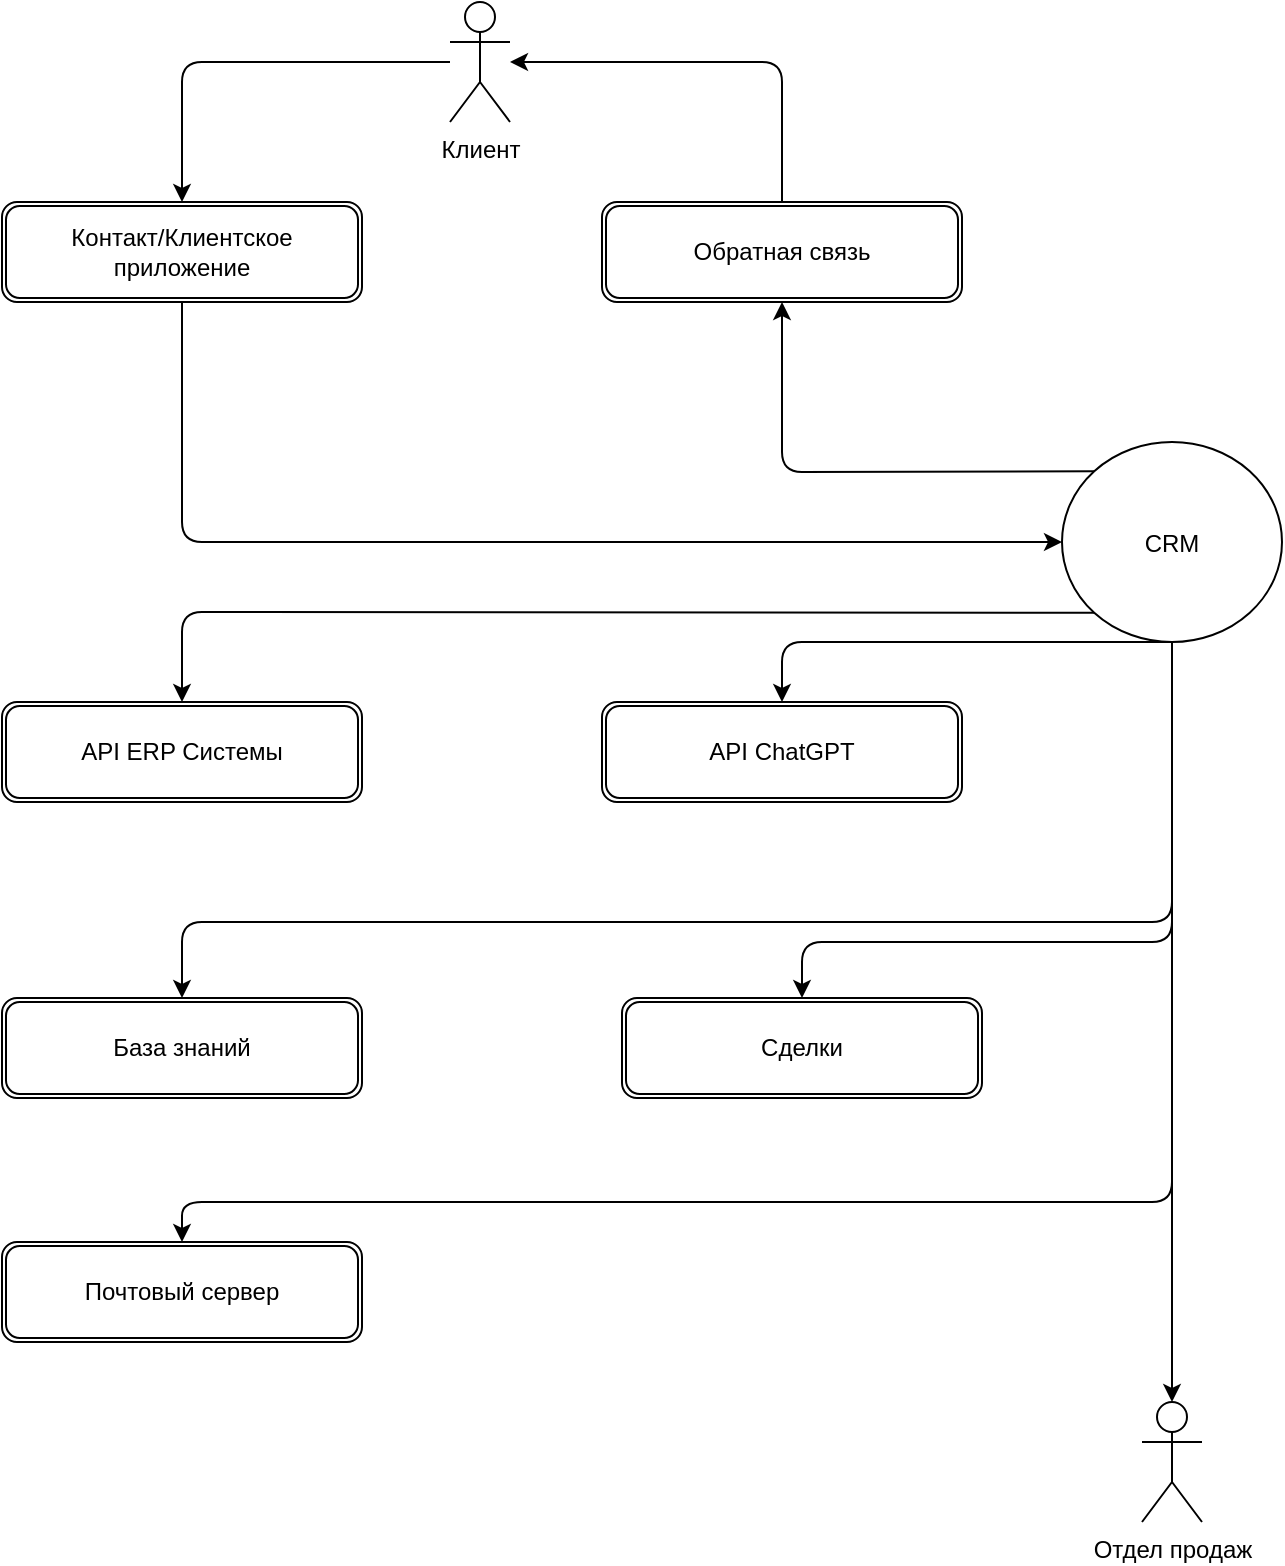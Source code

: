 <mxfile>
    <diagram id="pVMHrjWmogwYdBB5azaM" name="Страница 1">
        <mxGraphModel dx="926" dy="1042" grid="1" gridSize="10" guides="1" tooltips="1" connect="1" arrows="1" fold="1" page="1" pageScale="1" pageWidth="827" pageHeight="1169" math="0" shadow="0">
            <root>
                <mxCell id="0"/>
                <mxCell id="1" parent="0"/>
                <mxCell id="208" style="edgeStyle=none;html=1;entryX=0.5;entryY=0;entryDx=0;entryDy=0;" parent="1" source="206" target="207" edge="1">
                    <mxGeometry relative="1" as="geometry">
                        <Array as="points">
                            <mxPoint x="250" y="40"/>
                        </Array>
                    </mxGeometry>
                </mxCell>
                <mxCell id="206" value="Клиент" style="shape=umlActor;verticalLabelPosition=bottom;verticalAlign=top;html=1;" parent="1" vertex="1">
                    <mxGeometry x="384" y="10" width="30" height="60" as="geometry"/>
                </mxCell>
                <mxCell id="213" style="edgeStyle=none;html=1;entryX=0;entryY=0.5;entryDx=0;entryDy=0;" parent="1" source="207" target="209" edge="1">
                    <mxGeometry relative="1" as="geometry">
                        <Array as="points">
                            <mxPoint x="250" y="280"/>
                        </Array>
                    </mxGeometry>
                </mxCell>
                <mxCell id="207" value="Контакт/Клиентское приложение" style="shape=ext;double=1;rounded=1;whiteSpace=wrap;html=1;" parent="1" vertex="1">
                    <mxGeometry x="160" y="110" width="180" height="50" as="geometry"/>
                </mxCell>
                <mxCell id="212" style="edgeStyle=none;html=1;entryX=0.5;entryY=1;entryDx=0;entryDy=0;exitX=0;exitY=0;exitDx=0;exitDy=0;" parent="1" source="209" target="210" edge="1">
                    <mxGeometry relative="1" as="geometry">
                        <Array as="points">
                            <mxPoint x="550" y="245"/>
                        </Array>
                    </mxGeometry>
                </mxCell>
                <mxCell id="215" style="edgeStyle=none;html=1;entryX=0.5;entryY=0;entryDx=0;entryDy=0;exitX=0;exitY=1;exitDx=0;exitDy=0;" parent="1" source="209" target="214" edge="1">
                    <mxGeometry relative="1" as="geometry">
                        <Array as="points">
                            <mxPoint x="250" y="315"/>
                        </Array>
                    </mxGeometry>
                </mxCell>
                <mxCell id="217" style="edgeStyle=none;html=1;entryX=0.5;entryY=0;entryDx=0;entryDy=0;exitX=0.5;exitY=1;exitDx=0;exitDy=0;" parent="1" source="209" target="216" edge="1">
                    <mxGeometry relative="1" as="geometry">
                        <Array as="points">
                            <mxPoint x="550" y="330"/>
                        </Array>
                    </mxGeometry>
                </mxCell>
                <mxCell id="219" style="edgeStyle=none;html=1;entryX=0.5;entryY=0;entryDx=0;entryDy=0;" parent="1" source="209" target="218" edge="1">
                    <mxGeometry relative="1" as="geometry">
                        <Array as="points">
                            <mxPoint x="745" y="470"/>
                            <mxPoint x="250" y="470"/>
                        </Array>
                    </mxGeometry>
                </mxCell>
                <mxCell id="221" style="edgeStyle=none;html=1;entryX=0.5;entryY=0;entryDx=0;entryDy=0;" parent="1" source="209" target="220" edge="1">
                    <mxGeometry relative="1" as="geometry">
                        <Array as="points">
                            <mxPoint x="745" y="480"/>
                            <mxPoint x="560" y="480"/>
                        </Array>
                    </mxGeometry>
                </mxCell>
                <mxCell id="223" style="edgeStyle=none;html=1;entryX=0.5;entryY=0;entryDx=0;entryDy=0;" parent="1" source="209" target="222" edge="1">
                    <mxGeometry relative="1" as="geometry">
                        <Array as="points">
                            <mxPoint x="745" y="610"/>
                            <mxPoint x="250" y="610"/>
                        </Array>
                    </mxGeometry>
                </mxCell>
                <mxCell id="225" style="edgeStyle=none;html=1;entryX=0.5;entryY=0;entryDx=0;entryDy=0;entryPerimeter=0;" parent="1" source="209" target="224" edge="1">
                    <mxGeometry relative="1" as="geometry"/>
                </mxCell>
                <mxCell id="209" value="CRM" style="ellipse;" parent="1" vertex="1">
                    <mxGeometry x="690" y="230" width="110" height="100" as="geometry"/>
                </mxCell>
                <mxCell id="226" style="edgeStyle=none;html=1;" parent="1" source="210" target="206" edge="1">
                    <mxGeometry relative="1" as="geometry">
                        <Array as="points">
                            <mxPoint x="550" y="40"/>
                        </Array>
                    </mxGeometry>
                </mxCell>
                <mxCell id="210" value="Обратная связь" style="shape=ext;double=1;rounded=1;whiteSpace=wrap;html=1;" parent="1" vertex="1">
                    <mxGeometry x="460" y="110" width="180" height="50" as="geometry"/>
                </mxCell>
                <mxCell id="214" value="API ERP Системы" style="shape=ext;double=1;rounded=1;whiteSpace=wrap;html=1;" parent="1" vertex="1">
                    <mxGeometry x="160" y="360" width="180" height="50" as="geometry"/>
                </mxCell>
                <mxCell id="216" value="API ChatGPT" style="shape=ext;double=1;rounded=1;whiteSpace=wrap;html=1;" parent="1" vertex="1">
                    <mxGeometry x="460" y="360" width="180" height="50" as="geometry"/>
                </mxCell>
                <mxCell id="218" value="База знаний" style="shape=ext;double=1;rounded=1;whiteSpace=wrap;html=1;" parent="1" vertex="1">
                    <mxGeometry x="160" y="508" width="180" height="50" as="geometry"/>
                </mxCell>
                <mxCell id="220" value="Сделки" style="shape=ext;double=1;rounded=1;whiteSpace=wrap;html=1;" parent="1" vertex="1">
                    <mxGeometry x="470" y="508" width="180" height="50" as="geometry"/>
                </mxCell>
                <mxCell id="222" value="Почтовый сервер" style="shape=ext;double=1;rounded=1;whiteSpace=wrap;html=1;" parent="1" vertex="1">
                    <mxGeometry x="160" y="630" width="180" height="50" as="geometry"/>
                </mxCell>
                <mxCell id="224" value="Отдел продаж" style="shape=umlActor;verticalLabelPosition=bottom;verticalAlign=top;html=1;" parent="1" vertex="1">
                    <mxGeometry x="730" y="710" width="30" height="60" as="geometry"/>
                </mxCell>
            </root>
        </mxGraphModel>
    </diagram>
</mxfile>